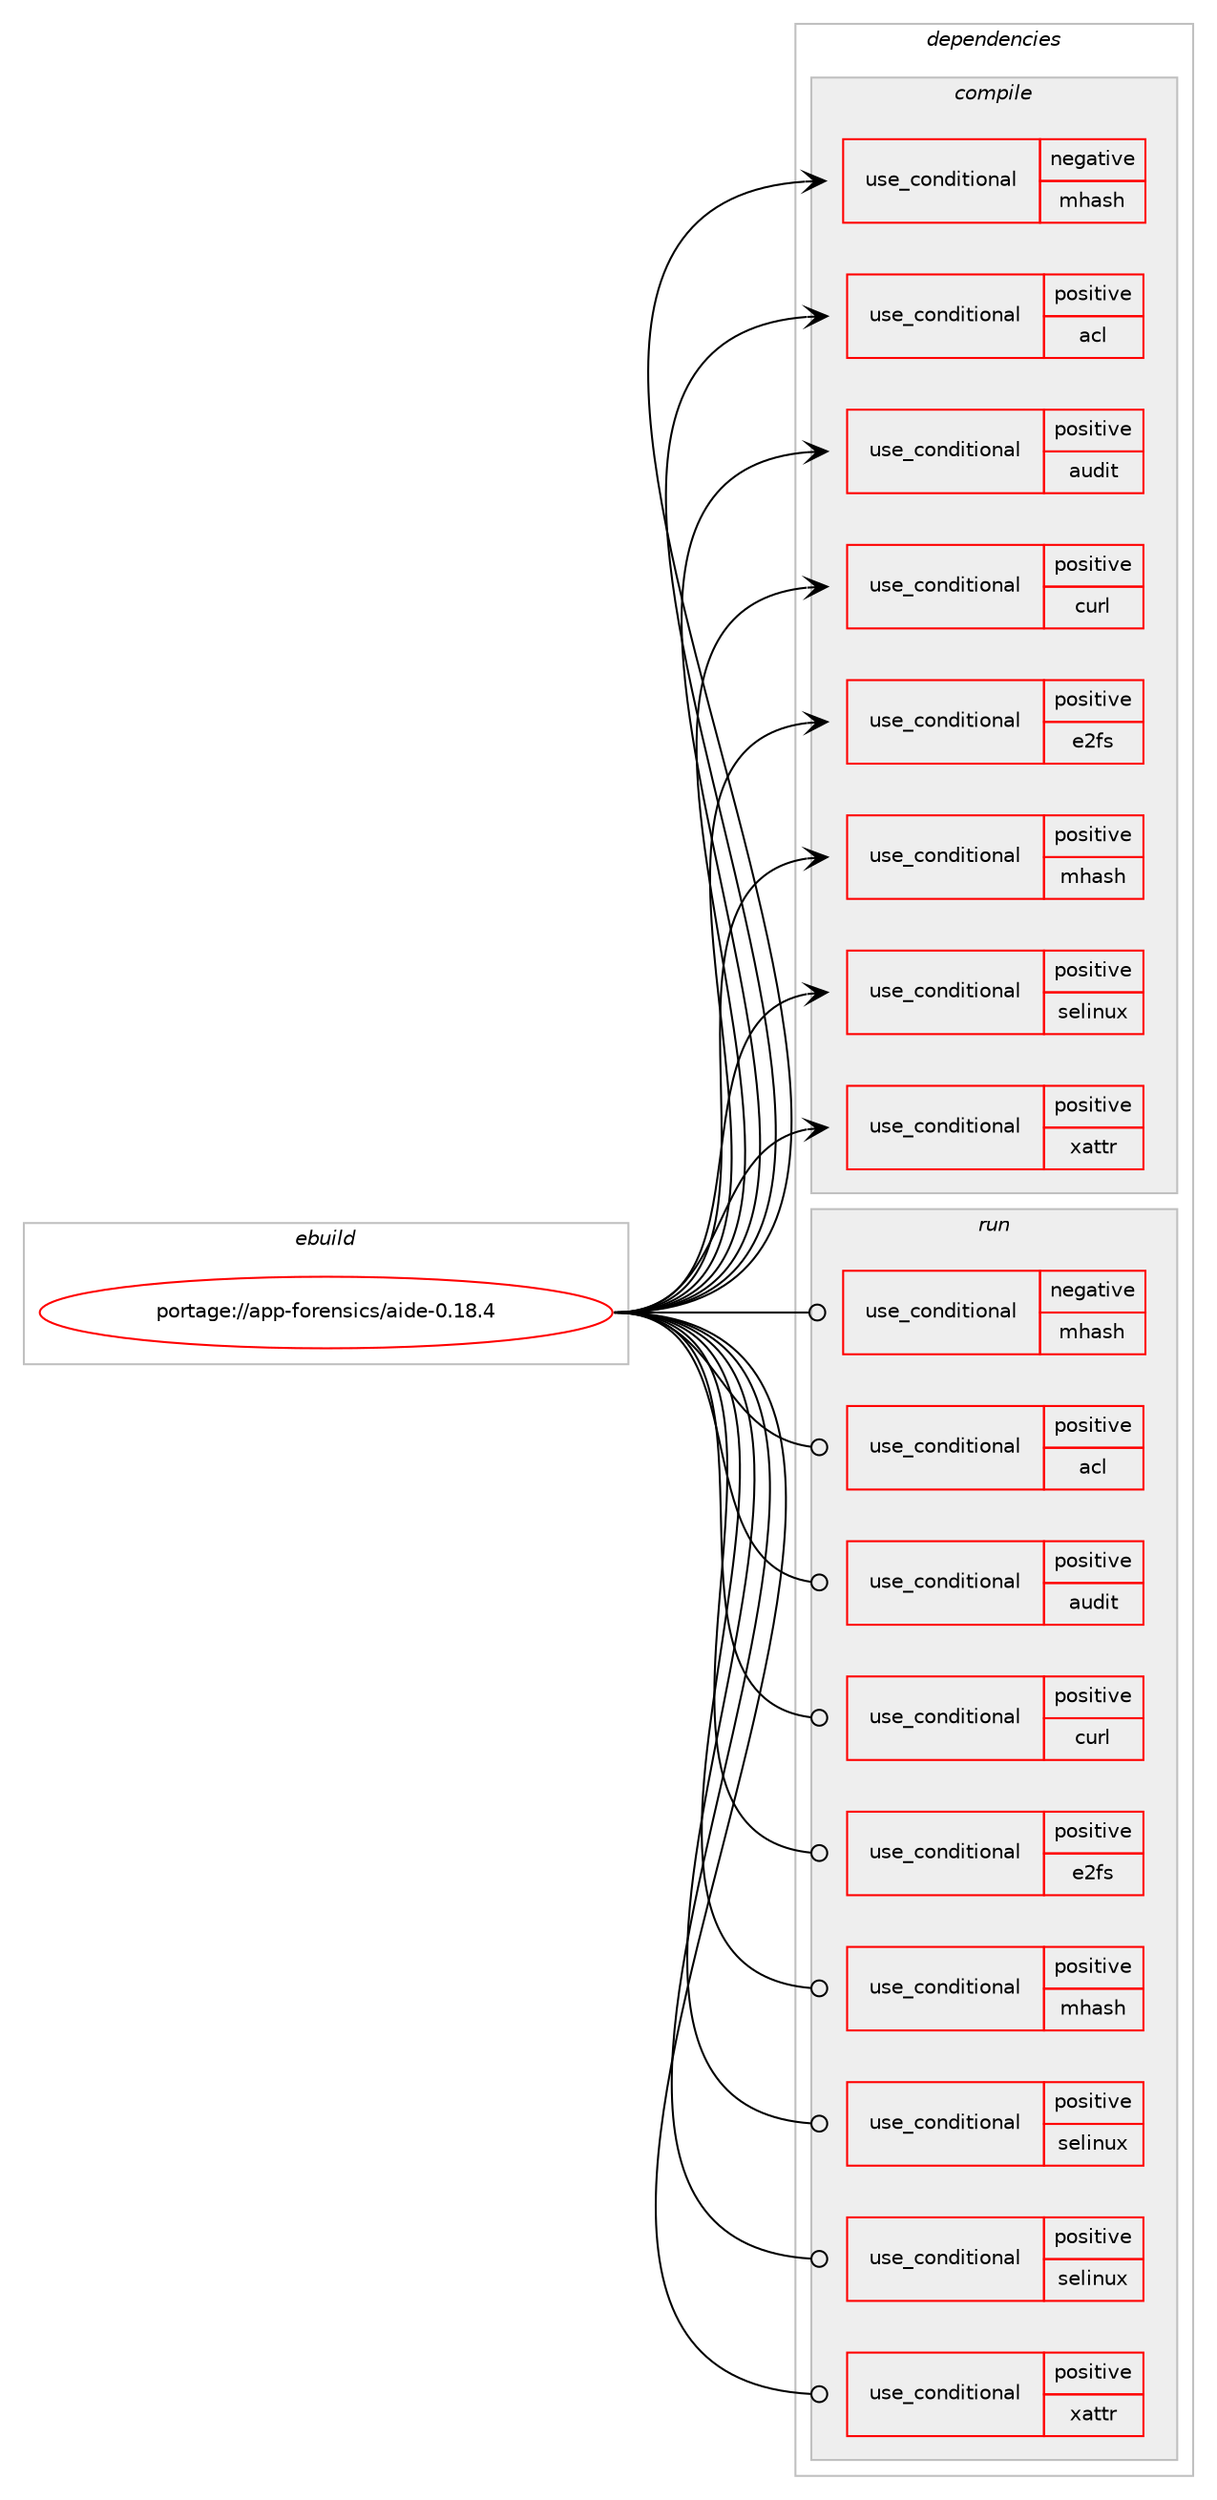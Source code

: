 digraph prolog {

# *************
# Graph options
# *************

newrank=true;
concentrate=true;
compound=true;
graph [rankdir=LR,fontname=Helvetica,fontsize=10,ranksep=1.5];#, ranksep=2.5, nodesep=0.2];
edge  [arrowhead=vee];
node  [fontname=Helvetica,fontsize=10];

# **********
# The ebuild
# **********

subgraph cluster_leftcol {
color=gray;
rank=same;
label=<<i>ebuild</i>>;
id [label="portage://app-forensics/aide-0.18.4", color=red, width=4, href="../app-forensics/aide-0.18.4.svg"];
}

# ****************
# The dependencies
# ****************

subgraph cluster_midcol {
color=gray;
label=<<i>dependencies</i>>;
subgraph cluster_compile {
fillcolor="#eeeeee";
style=filled;
label=<<i>compile</i>>;
subgraph cond10213 {
dependency16300 [label=<<TABLE BORDER="0" CELLBORDER="1" CELLSPACING="0" CELLPADDING="4"><TR><TD ROWSPAN="3" CELLPADDING="10">use_conditional</TD></TR><TR><TD>negative</TD></TR><TR><TD>mhash</TD></TR></TABLE>>, shape=none, color=red];
# *** BEGIN UNKNOWN DEPENDENCY TYPE (TODO) ***
# dependency16300 -> package_dependency(portage://app-forensics/aide-0.18.4,install,no,dev-libs,libgcrypt,none,[,,],any_same_slot,[])
# *** END UNKNOWN DEPENDENCY TYPE (TODO) ***

# *** BEGIN UNKNOWN DEPENDENCY TYPE (TODO) ***
# dependency16300 -> package_dependency(portage://app-forensics/aide-0.18.4,install,no,dev-libs,libgpg-error,none,[,,],[],[])
# *** END UNKNOWN DEPENDENCY TYPE (TODO) ***

}
id:e -> dependency16300:w [weight=20,style="solid",arrowhead="vee"];
subgraph cond10214 {
dependency16301 [label=<<TABLE BORDER="0" CELLBORDER="1" CELLSPACING="0" CELLPADDING="4"><TR><TD ROWSPAN="3" CELLPADDING="10">use_conditional</TD></TR><TR><TD>positive</TD></TR><TR><TD>acl</TD></TR></TABLE>>, shape=none, color=red];
# *** BEGIN UNKNOWN DEPENDENCY TYPE (TODO) ***
# dependency16301 -> package_dependency(portage://app-forensics/aide-0.18.4,install,no,virtual,acl,none,[,,],[],[])
# *** END UNKNOWN DEPENDENCY TYPE (TODO) ***

}
id:e -> dependency16301:w [weight=20,style="solid",arrowhead="vee"];
subgraph cond10215 {
dependency16302 [label=<<TABLE BORDER="0" CELLBORDER="1" CELLSPACING="0" CELLPADDING="4"><TR><TD ROWSPAN="3" CELLPADDING="10">use_conditional</TD></TR><TR><TD>positive</TD></TR><TR><TD>audit</TD></TR></TABLE>>, shape=none, color=red];
# *** BEGIN UNKNOWN DEPENDENCY TYPE (TODO) ***
# dependency16302 -> package_dependency(portage://app-forensics/aide-0.18.4,install,no,sys-process,audit,none,[,,],[],[])
# *** END UNKNOWN DEPENDENCY TYPE (TODO) ***

}
id:e -> dependency16302:w [weight=20,style="solid",arrowhead="vee"];
subgraph cond10216 {
dependency16303 [label=<<TABLE BORDER="0" CELLBORDER="1" CELLSPACING="0" CELLPADDING="4"><TR><TD ROWSPAN="3" CELLPADDING="10">use_conditional</TD></TR><TR><TD>positive</TD></TR><TR><TD>curl</TD></TR></TABLE>>, shape=none, color=red];
# *** BEGIN UNKNOWN DEPENDENCY TYPE (TODO) ***
# dependency16303 -> package_dependency(portage://app-forensics/aide-0.18.4,install,no,net-misc,curl,none,[,,],[],[])
# *** END UNKNOWN DEPENDENCY TYPE (TODO) ***

}
id:e -> dependency16303:w [weight=20,style="solid",arrowhead="vee"];
subgraph cond10217 {
dependency16304 [label=<<TABLE BORDER="0" CELLBORDER="1" CELLSPACING="0" CELLPADDING="4"><TR><TD ROWSPAN="3" CELLPADDING="10">use_conditional</TD></TR><TR><TD>positive</TD></TR><TR><TD>e2fs</TD></TR></TABLE>>, shape=none, color=red];
# *** BEGIN UNKNOWN DEPENDENCY TYPE (TODO) ***
# dependency16304 -> package_dependency(portage://app-forensics/aide-0.18.4,install,no,sys-fs,e2fsprogs,none,[,,],[],[])
# *** END UNKNOWN DEPENDENCY TYPE (TODO) ***

}
id:e -> dependency16304:w [weight=20,style="solid",arrowhead="vee"];
subgraph cond10218 {
dependency16305 [label=<<TABLE BORDER="0" CELLBORDER="1" CELLSPACING="0" CELLPADDING="4"><TR><TD ROWSPAN="3" CELLPADDING="10">use_conditional</TD></TR><TR><TD>positive</TD></TR><TR><TD>mhash</TD></TR></TABLE>>, shape=none, color=red];
# *** BEGIN UNKNOWN DEPENDENCY TYPE (TODO) ***
# dependency16305 -> package_dependency(portage://app-forensics/aide-0.18.4,install,no,app-crypt,mhash,none,[,,],[],[])
# *** END UNKNOWN DEPENDENCY TYPE (TODO) ***

}
id:e -> dependency16305:w [weight=20,style="solid",arrowhead="vee"];
subgraph cond10219 {
dependency16306 [label=<<TABLE BORDER="0" CELLBORDER="1" CELLSPACING="0" CELLPADDING="4"><TR><TD ROWSPAN="3" CELLPADDING="10">use_conditional</TD></TR><TR><TD>positive</TD></TR><TR><TD>selinux</TD></TR></TABLE>>, shape=none, color=red];
# *** BEGIN UNKNOWN DEPENDENCY TYPE (TODO) ***
# dependency16306 -> package_dependency(portage://app-forensics/aide-0.18.4,install,no,sys-libs,libselinux,none,[,,],[],[])
# *** END UNKNOWN DEPENDENCY TYPE (TODO) ***

}
id:e -> dependency16306:w [weight=20,style="solid",arrowhead="vee"];
subgraph cond10220 {
dependency16307 [label=<<TABLE BORDER="0" CELLBORDER="1" CELLSPACING="0" CELLPADDING="4"><TR><TD ROWSPAN="3" CELLPADDING="10">use_conditional</TD></TR><TR><TD>positive</TD></TR><TR><TD>xattr</TD></TR></TABLE>>, shape=none, color=red];
# *** BEGIN UNKNOWN DEPENDENCY TYPE (TODO) ***
# dependency16307 -> package_dependency(portage://app-forensics/aide-0.18.4,install,no,sys-apps,attr,none,[,,],[],[])
# *** END UNKNOWN DEPENDENCY TYPE (TODO) ***

}
id:e -> dependency16307:w [weight=20,style="solid",arrowhead="vee"];
# *** BEGIN UNKNOWN DEPENDENCY TYPE (TODO) ***
# id -> package_dependency(portage://app-forensics/aide-0.18.4,install,no,dev-libs,libpcre2,none,[,,],[],[])
# *** END UNKNOWN DEPENDENCY TYPE (TODO) ***

# *** BEGIN UNKNOWN DEPENDENCY TYPE (TODO) ***
# id -> package_dependency(portage://app-forensics/aide-0.18.4,install,no,sys-libs,zlib,none,[,,],[],[])
# *** END UNKNOWN DEPENDENCY TYPE (TODO) ***

}
subgraph cluster_compileandrun {
fillcolor="#eeeeee";
style=filled;
label=<<i>compile and run</i>>;
}
subgraph cluster_run {
fillcolor="#eeeeee";
style=filled;
label=<<i>run</i>>;
subgraph cond10221 {
dependency16308 [label=<<TABLE BORDER="0" CELLBORDER="1" CELLSPACING="0" CELLPADDING="4"><TR><TD ROWSPAN="3" CELLPADDING="10">use_conditional</TD></TR><TR><TD>negative</TD></TR><TR><TD>mhash</TD></TR></TABLE>>, shape=none, color=red];
# *** BEGIN UNKNOWN DEPENDENCY TYPE (TODO) ***
# dependency16308 -> package_dependency(portage://app-forensics/aide-0.18.4,run,no,dev-libs,libgcrypt,none,[,,],any_same_slot,[])
# *** END UNKNOWN DEPENDENCY TYPE (TODO) ***

# *** BEGIN UNKNOWN DEPENDENCY TYPE (TODO) ***
# dependency16308 -> package_dependency(portage://app-forensics/aide-0.18.4,run,no,dev-libs,libgpg-error,none,[,,],[],[])
# *** END UNKNOWN DEPENDENCY TYPE (TODO) ***

}
id:e -> dependency16308:w [weight=20,style="solid",arrowhead="odot"];
subgraph cond10222 {
dependency16309 [label=<<TABLE BORDER="0" CELLBORDER="1" CELLSPACING="0" CELLPADDING="4"><TR><TD ROWSPAN="3" CELLPADDING="10">use_conditional</TD></TR><TR><TD>positive</TD></TR><TR><TD>acl</TD></TR></TABLE>>, shape=none, color=red];
# *** BEGIN UNKNOWN DEPENDENCY TYPE (TODO) ***
# dependency16309 -> package_dependency(portage://app-forensics/aide-0.18.4,run,no,virtual,acl,none,[,,],[],[])
# *** END UNKNOWN DEPENDENCY TYPE (TODO) ***

}
id:e -> dependency16309:w [weight=20,style="solid",arrowhead="odot"];
subgraph cond10223 {
dependency16310 [label=<<TABLE BORDER="0" CELLBORDER="1" CELLSPACING="0" CELLPADDING="4"><TR><TD ROWSPAN="3" CELLPADDING="10">use_conditional</TD></TR><TR><TD>positive</TD></TR><TR><TD>audit</TD></TR></TABLE>>, shape=none, color=red];
# *** BEGIN UNKNOWN DEPENDENCY TYPE (TODO) ***
# dependency16310 -> package_dependency(portage://app-forensics/aide-0.18.4,run,no,sys-process,audit,none,[,,],[],[])
# *** END UNKNOWN DEPENDENCY TYPE (TODO) ***

}
id:e -> dependency16310:w [weight=20,style="solid",arrowhead="odot"];
subgraph cond10224 {
dependency16311 [label=<<TABLE BORDER="0" CELLBORDER="1" CELLSPACING="0" CELLPADDING="4"><TR><TD ROWSPAN="3" CELLPADDING="10">use_conditional</TD></TR><TR><TD>positive</TD></TR><TR><TD>curl</TD></TR></TABLE>>, shape=none, color=red];
# *** BEGIN UNKNOWN DEPENDENCY TYPE (TODO) ***
# dependency16311 -> package_dependency(portage://app-forensics/aide-0.18.4,run,no,net-misc,curl,none,[,,],[],[])
# *** END UNKNOWN DEPENDENCY TYPE (TODO) ***

}
id:e -> dependency16311:w [weight=20,style="solid",arrowhead="odot"];
subgraph cond10225 {
dependency16312 [label=<<TABLE BORDER="0" CELLBORDER="1" CELLSPACING="0" CELLPADDING="4"><TR><TD ROWSPAN="3" CELLPADDING="10">use_conditional</TD></TR><TR><TD>positive</TD></TR><TR><TD>e2fs</TD></TR></TABLE>>, shape=none, color=red];
# *** BEGIN UNKNOWN DEPENDENCY TYPE (TODO) ***
# dependency16312 -> package_dependency(portage://app-forensics/aide-0.18.4,run,no,sys-fs,e2fsprogs,none,[,,],[],[])
# *** END UNKNOWN DEPENDENCY TYPE (TODO) ***

}
id:e -> dependency16312:w [weight=20,style="solid",arrowhead="odot"];
subgraph cond10226 {
dependency16313 [label=<<TABLE BORDER="0" CELLBORDER="1" CELLSPACING="0" CELLPADDING="4"><TR><TD ROWSPAN="3" CELLPADDING="10">use_conditional</TD></TR><TR><TD>positive</TD></TR><TR><TD>mhash</TD></TR></TABLE>>, shape=none, color=red];
# *** BEGIN UNKNOWN DEPENDENCY TYPE (TODO) ***
# dependency16313 -> package_dependency(portage://app-forensics/aide-0.18.4,run,no,app-crypt,mhash,none,[,,],[],[])
# *** END UNKNOWN DEPENDENCY TYPE (TODO) ***

}
id:e -> dependency16313:w [weight=20,style="solid",arrowhead="odot"];
subgraph cond10227 {
dependency16314 [label=<<TABLE BORDER="0" CELLBORDER="1" CELLSPACING="0" CELLPADDING="4"><TR><TD ROWSPAN="3" CELLPADDING="10">use_conditional</TD></TR><TR><TD>positive</TD></TR><TR><TD>selinux</TD></TR></TABLE>>, shape=none, color=red];
# *** BEGIN UNKNOWN DEPENDENCY TYPE (TODO) ***
# dependency16314 -> package_dependency(portage://app-forensics/aide-0.18.4,run,no,sec-policy,selinux-aide,none,[,,],[],[])
# *** END UNKNOWN DEPENDENCY TYPE (TODO) ***

}
id:e -> dependency16314:w [weight=20,style="solid",arrowhead="odot"];
subgraph cond10228 {
dependency16315 [label=<<TABLE BORDER="0" CELLBORDER="1" CELLSPACING="0" CELLPADDING="4"><TR><TD ROWSPAN="3" CELLPADDING="10">use_conditional</TD></TR><TR><TD>positive</TD></TR><TR><TD>selinux</TD></TR></TABLE>>, shape=none, color=red];
# *** BEGIN UNKNOWN DEPENDENCY TYPE (TODO) ***
# dependency16315 -> package_dependency(portage://app-forensics/aide-0.18.4,run,no,sys-libs,libselinux,none,[,,],[],[])
# *** END UNKNOWN DEPENDENCY TYPE (TODO) ***

}
id:e -> dependency16315:w [weight=20,style="solid",arrowhead="odot"];
subgraph cond10229 {
dependency16316 [label=<<TABLE BORDER="0" CELLBORDER="1" CELLSPACING="0" CELLPADDING="4"><TR><TD ROWSPAN="3" CELLPADDING="10">use_conditional</TD></TR><TR><TD>positive</TD></TR><TR><TD>xattr</TD></TR></TABLE>>, shape=none, color=red];
# *** BEGIN UNKNOWN DEPENDENCY TYPE (TODO) ***
# dependency16316 -> package_dependency(portage://app-forensics/aide-0.18.4,run,no,sys-apps,attr,none,[,,],[],[])
# *** END UNKNOWN DEPENDENCY TYPE (TODO) ***

}
id:e -> dependency16316:w [weight=20,style="solid",arrowhead="odot"];
# *** BEGIN UNKNOWN DEPENDENCY TYPE (TODO) ***
# id -> package_dependency(portage://app-forensics/aide-0.18.4,run,no,dev-libs,libpcre2,none,[,,],[],[])
# *** END UNKNOWN DEPENDENCY TYPE (TODO) ***

# *** BEGIN UNKNOWN DEPENDENCY TYPE (TODO) ***
# id -> package_dependency(portage://app-forensics/aide-0.18.4,run,no,sys-libs,zlib,none,[,,],[],[])
# *** END UNKNOWN DEPENDENCY TYPE (TODO) ***

}
}

# **************
# The candidates
# **************

subgraph cluster_choices {
rank=same;
color=gray;
label=<<i>candidates</i>>;

}

}
